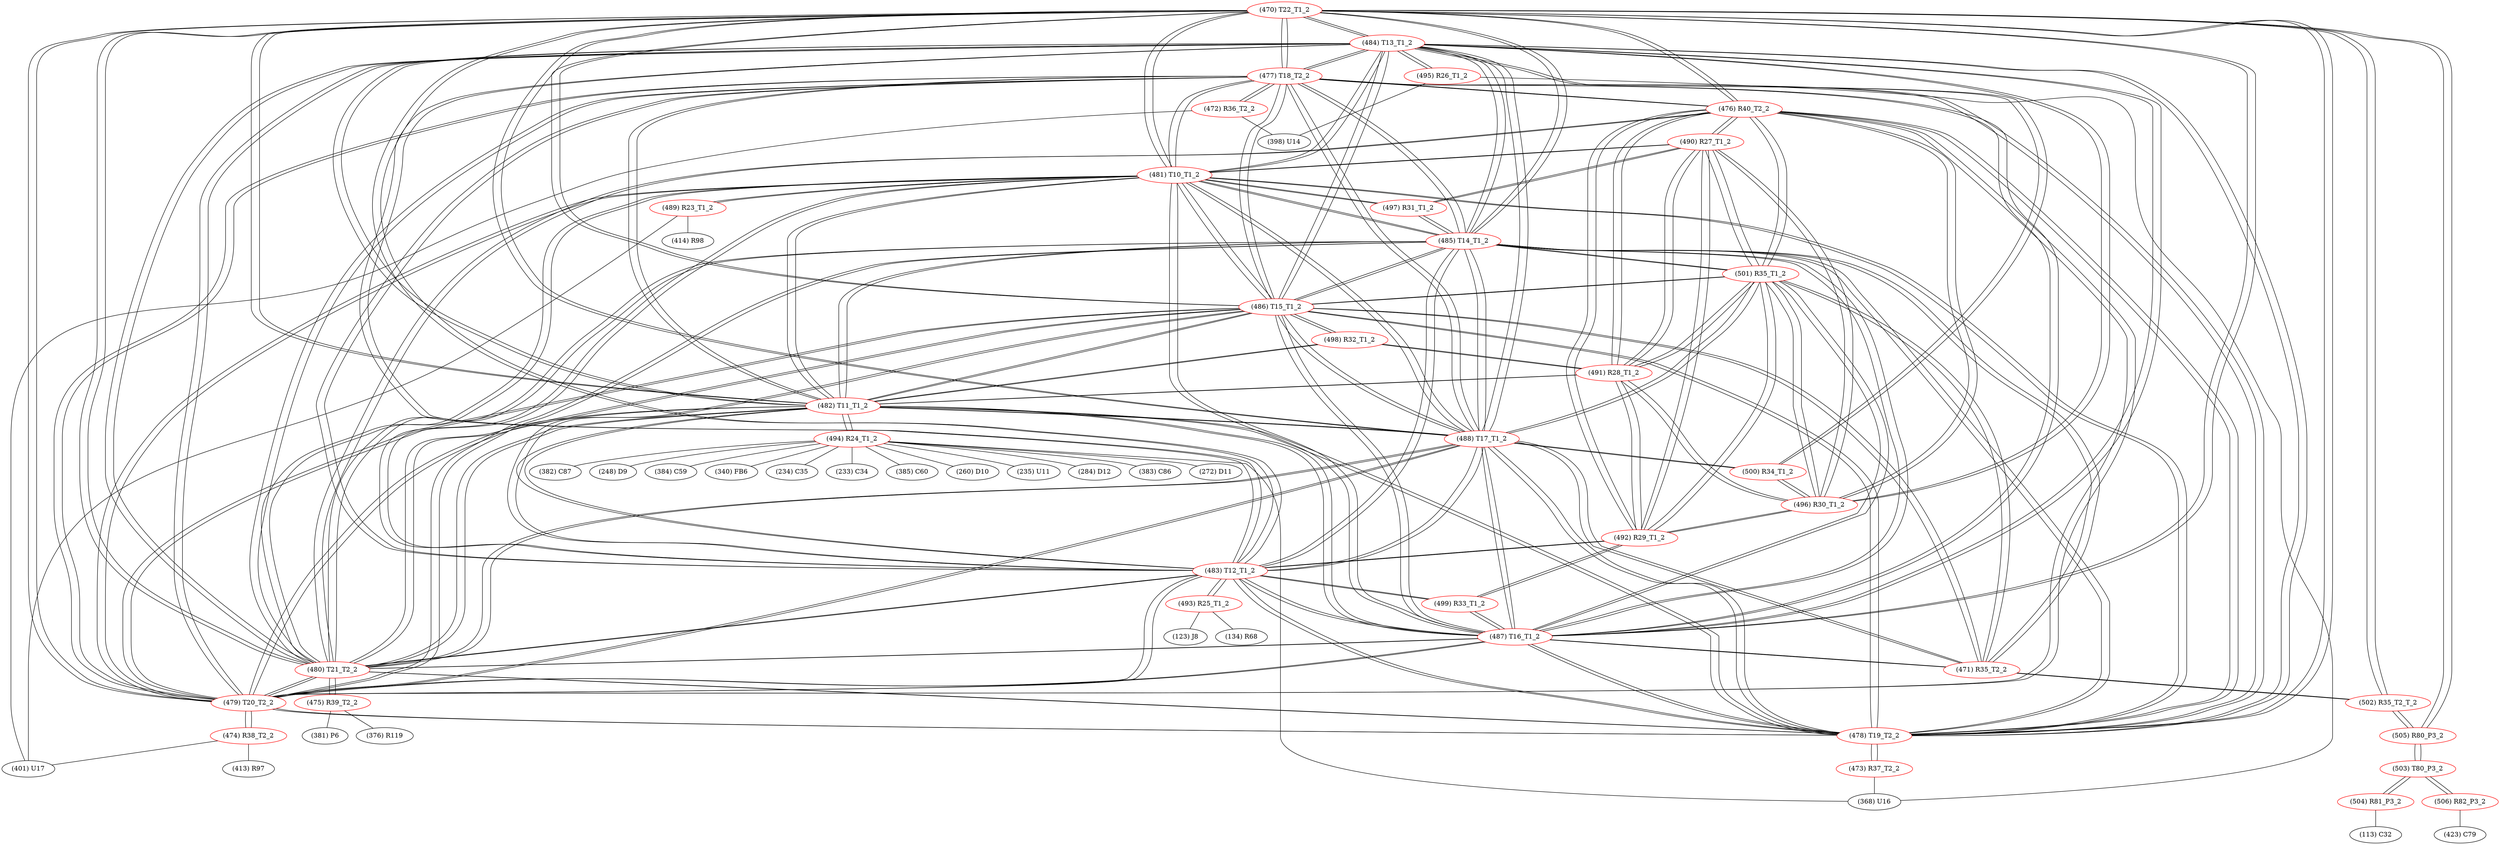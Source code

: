 graph {
	470 [label="(470) T22_T1_2" color=red]
	484 [label="(484) T13_T1_2"]
	477 [label="(477) T18_T2_2"]
	478 [label="(478) T19_T2_2"]
	483 [label="(483) T12_T1_2"]
	486 [label="(486) T15_T1_2"]
	485 [label="(485) T14_T1_2"]
	479 [label="(479) T20_T2_2"]
	480 [label="(480) T21_T2_2"]
	482 [label="(482) T11_T1_2"]
	481 [label="(481) T10_T1_2"]
	487 [label="(487) T16_T1_2"]
	488 [label="(488) T17_T1_2"]
	476 [label="(476) R40_T2_2"]
	505 [label="(505) R80_P3_2"]
	502 [label="(502) R35_T2_T_2"]
	471 [label="(471) R35_T2_2" color=red]
	486 [label="(486) T15_T1_2"]
	487 [label="(487) T16_T1_2"]
	485 [label="(485) T14_T1_2"]
	488 [label="(488) T17_T1_2"]
	501 [label="(501) R35_T1_2"]
	502 [label="(502) R35_T2_T_2"]
	472 [label="(472) R36_T2_2" color=red]
	401 [label="(401) U17"]
	398 [label="(398) U14"]
	477 [label="(477) T18_T2_2"]
	473 [label="(473) R37_T2_2" color=red]
	368 [label="(368) U16"]
	478 [label="(478) T19_T2_2"]
	474 [label="(474) R38_T2_2" color=red]
	413 [label="(413) R97"]
	401 [label="(401) U17"]
	479 [label="(479) T20_T2_2"]
	475 [label="(475) R39_T2_2" color=red]
	381 [label="(381) P6"]
	376 [label="(376) R119"]
	480 [label="(480) T21_T2_2"]
	476 [label="(476) R40_T2_2" color=red]
	478 [label="(478) T19_T2_2"]
	479 [label="(479) T20_T2_2"]
	480 [label="(480) T21_T2_2"]
	470 [label="(470) T22_T1_2"]
	477 [label="(477) T18_T2_2"]
	492 [label="(492) R29_T1_2"]
	491 [label="(491) R28_T1_2"]
	496 [label="(496) R30_T1_2"]
	490 [label="(490) R27_T1_2"]
	501 [label="(501) R35_T1_2"]
	477 [label="(477) T18_T2_2" color=red]
	484 [label="(484) T13_T1_2"]
	478 [label="(478) T19_T2_2"]
	483 [label="(483) T12_T1_2"]
	486 [label="(486) T15_T1_2"]
	485 [label="(485) T14_T1_2"]
	479 [label="(479) T20_T2_2"]
	480 [label="(480) T21_T2_2"]
	482 [label="(482) T11_T1_2"]
	481 [label="(481) T10_T1_2"]
	470 [label="(470) T22_T1_2"]
	487 [label="(487) T16_T1_2"]
	488 [label="(488) T17_T1_2"]
	476 [label="(476) R40_T2_2"]
	472 [label="(472) R36_T2_2"]
	478 [label="(478) T19_T2_2" color=red]
	484 [label="(484) T13_T1_2"]
	477 [label="(477) T18_T2_2"]
	483 [label="(483) T12_T1_2"]
	486 [label="(486) T15_T1_2"]
	485 [label="(485) T14_T1_2"]
	479 [label="(479) T20_T2_2"]
	480 [label="(480) T21_T2_2"]
	482 [label="(482) T11_T1_2"]
	481 [label="(481) T10_T1_2"]
	470 [label="(470) T22_T1_2"]
	487 [label="(487) T16_T1_2"]
	488 [label="(488) T17_T1_2"]
	476 [label="(476) R40_T2_2"]
	473 [label="(473) R37_T2_2"]
	479 [label="(479) T20_T2_2" color=red]
	484 [label="(484) T13_T1_2"]
	477 [label="(477) T18_T2_2"]
	478 [label="(478) T19_T2_2"]
	483 [label="(483) T12_T1_2"]
	486 [label="(486) T15_T1_2"]
	485 [label="(485) T14_T1_2"]
	480 [label="(480) T21_T2_2"]
	482 [label="(482) T11_T1_2"]
	481 [label="(481) T10_T1_2"]
	470 [label="(470) T22_T1_2"]
	487 [label="(487) T16_T1_2"]
	488 [label="(488) T17_T1_2"]
	476 [label="(476) R40_T2_2"]
	474 [label="(474) R38_T2_2"]
	480 [label="(480) T21_T2_2" color=red]
	484 [label="(484) T13_T1_2"]
	477 [label="(477) T18_T2_2"]
	478 [label="(478) T19_T2_2"]
	483 [label="(483) T12_T1_2"]
	486 [label="(486) T15_T1_2"]
	485 [label="(485) T14_T1_2"]
	479 [label="(479) T20_T2_2"]
	482 [label="(482) T11_T1_2"]
	481 [label="(481) T10_T1_2"]
	470 [label="(470) T22_T1_2"]
	487 [label="(487) T16_T1_2"]
	488 [label="(488) T17_T1_2"]
	476 [label="(476) R40_T2_2"]
	475 [label="(475) R39_T2_2"]
	481 [label="(481) T10_T1_2" color=red]
	484 [label="(484) T13_T1_2"]
	477 [label="(477) T18_T2_2"]
	478 [label="(478) T19_T2_2"]
	483 [label="(483) T12_T1_2"]
	486 [label="(486) T15_T1_2"]
	485 [label="(485) T14_T1_2"]
	479 [label="(479) T20_T2_2"]
	480 [label="(480) T21_T2_2"]
	482 [label="(482) T11_T1_2"]
	470 [label="(470) T22_T1_2"]
	487 [label="(487) T16_T1_2"]
	488 [label="(488) T17_T1_2"]
	489 [label="(489) R23_T1_2"]
	490 [label="(490) R27_T1_2"]
	497 [label="(497) R31_T1_2"]
	482 [label="(482) T11_T1_2" color=red]
	484 [label="(484) T13_T1_2"]
	477 [label="(477) T18_T2_2"]
	478 [label="(478) T19_T2_2"]
	483 [label="(483) T12_T1_2"]
	486 [label="(486) T15_T1_2"]
	485 [label="(485) T14_T1_2"]
	479 [label="(479) T20_T2_2"]
	480 [label="(480) T21_T2_2"]
	481 [label="(481) T10_T1_2"]
	470 [label="(470) T22_T1_2"]
	487 [label="(487) T16_T1_2"]
	488 [label="(488) T17_T1_2"]
	494 [label="(494) R24_T1_2"]
	498 [label="(498) R32_T1_2"]
	491 [label="(491) R28_T1_2"]
	483 [label="(483) T12_T1_2" color=red]
	484 [label="(484) T13_T1_2"]
	477 [label="(477) T18_T2_2"]
	478 [label="(478) T19_T2_2"]
	486 [label="(486) T15_T1_2"]
	485 [label="(485) T14_T1_2"]
	479 [label="(479) T20_T2_2"]
	480 [label="(480) T21_T2_2"]
	482 [label="(482) T11_T1_2"]
	481 [label="(481) T10_T1_2"]
	470 [label="(470) T22_T1_2"]
	487 [label="(487) T16_T1_2"]
	488 [label="(488) T17_T1_2"]
	499 [label="(499) R33_T1_2"]
	492 [label="(492) R29_T1_2"]
	493 [label="(493) R25_T1_2"]
	484 [label="(484) T13_T1_2" color=red]
	477 [label="(477) T18_T2_2"]
	478 [label="(478) T19_T2_2"]
	483 [label="(483) T12_T1_2"]
	486 [label="(486) T15_T1_2"]
	485 [label="(485) T14_T1_2"]
	479 [label="(479) T20_T2_2"]
	480 [label="(480) T21_T2_2"]
	482 [label="(482) T11_T1_2"]
	481 [label="(481) T10_T1_2"]
	470 [label="(470) T22_T1_2"]
	487 [label="(487) T16_T1_2"]
	488 [label="(488) T17_T1_2"]
	496 [label="(496) R30_T1_2"]
	500 [label="(500) R34_T1_2"]
	495 [label="(495) R26_T1_2"]
	485 [label="(485) T14_T1_2" color=red]
	484 [label="(484) T13_T1_2"]
	477 [label="(477) T18_T2_2"]
	478 [label="(478) T19_T2_2"]
	483 [label="(483) T12_T1_2"]
	486 [label="(486) T15_T1_2"]
	479 [label="(479) T20_T2_2"]
	480 [label="(480) T21_T2_2"]
	482 [label="(482) T11_T1_2"]
	481 [label="(481) T10_T1_2"]
	470 [label="(470) T22_T1_2"]
	487 [label="(487) T16_T1_2"]
	488 [label="(488) T17_T1_2"]
	471 [label="(471) R35_T2_2"]
	501 [label="(501) R35_T1_2"]
	497 [label="(497) R31_T1_2"]
	486 [label="(486) T15_T1_2" color=red]
	484 [label="(484) T13_T1_2"]
	477 [label="(477) T18_T2_2"]
	478 [label="(478) T19_T2_2"]
	483 [label="(483) T12_T1_2"]
	485 [label="(485) T14_T1_2"]
	479 [label="(479) T20_T2_2"]
	480 [label="(480) T21_T2_2"]
	482 [label="(482) T11_T1_2"]
	481 [label="(481) T10_T1_2"]
	470 [label="(470) T22_T1_2"]
	487 [label="(487) T16_T1_2"]
	488 [label="(488) T17_T1_2"]
	471 [label="(471) R35_T2_2"]
	501 [label="(501) R35_T1_2"]
	498 [label="(498) R32_T1_2"]
	487 [label="(487) T16_T1_2" color=red]
	484 [label="(484) T13_T1_2"]
	477 [label="(477) T18_T2_2"]
	478 [label="(478) T19_T2_2"]
	483 [label="(483) T12_T1_2"]
	486 [label="(486) T15_T1_2"]
	485 [label="(485) T14_T1_2"]
	479 [label="(479) T20_T2_2"]
	480 [label="(480) T21_T2_2"]
	482 [label="(482) T11_T1_2"]
	481 [label="(481) T10_T1_2"]
	470 [label="(470) T22_T1_2"]
	488 [label="(488) T17_T1_2"]
	471 [label="(471) R35_T2_2"]
	501 [label="(501) R35_T1_2"]
	499 [label="(499) R33_T1_2"]
	488 [label="(488) T17_T1_2" color=red]
	484 [label="(484) T13_T1_2"]
	477 [label="(477) T18_T2_2"]
	478 [label="(478) T19_T2_2"]
	483 [label="(483) T12_T1_2"]
	486 [label="(486) T15_T1_2"]
	485 [label="(485) T14_T1_2"]
	479 [label="(479) T20_T2_2"]
	480 [label="(480) T21_T2_2"]
	482 [label="(482) T11_T1_2"]
	481 [label="(481) T10_T1_2"]
	470 [label="(470) T22_T1_2"]
	487 [label="(487) T16_T1_2"]
	471 [label="(471) R35_T2_2"]
	501 [label="(501) R35_T1_2"]
	500 [label="(500) R34_T1_2"]
	489 [label="(489) R23_T1_2" color=red]
	414 [label="(414) R98"]
	401 [label="(401) U17"]
	481 [label="(481) T10_T1_2"]
	490 [label="(490) R27_T1_2" color=red]
	476 [label="(476) R40_T2_2"]
	492 [label="(492) R29_T1_2"]
	491 [label="(491) R28_T1_2"]
	496 [label="(496) R30_T1_2"]
	501 [label="(501) R35_T1_2"]
	481 [label="(481) T10_T1_2"]
	497 [label="(497) R31_T1_2"]
	491 [label="(491) R28_T1_2" color=red]
	476 [label="(476) R40_T2_2"]
	492 [label="(492) R29_T1_2"]
	496 [label="(496) R30_T1_2"]
	490 [label="(490) R27_T1_2"]
	501 [label="(501) R35_T1_2"]
	498 [label="(498) R32_T1_2"]
	482 [label="(482) T11_T1_2"]
	492 [label="(492) R29_T1_2" color=red]
	476 [label="(476) R40_T2_2"]
	491 [label="(491) R28_T1_2"]
	496 [label="(496) R30_T1_2"]
	490 [label="(490) R27_T1_2"]
	501 [label="(501) R35_T1_2"]
	499 [label="(499) R33_T1_2"]
	483 [label="(483) T12_T1_2"]
	493 [label="(493) R25_T1_2" color=red]
	134 [label="(134) R68"]
	123 [label="(123) J8"]
	483 [label="(483) T12_T1_2"]
	494 [label="(494) R24_T1_2" color=red]
	284 [label="(284) D12"]
	383 [label="(383) C86"]
	272 [label="(272) D11"]
	382 [label="(382) C87"]
	248 [label="(248) D9"]
	384 [label="(384) C59"]
	340 [label="(340) FB6"]
	234 [label="(234) C35"]
	233 [label="(233) C34"]
	368 [label="(368) U16"]
	385 [label="(385) C60"]
	260 [label="(260) D10"]
	235 [label="(235) U11"]
	482 [label="(482) T11_T1_2"]
	495 [label="(495) R26_T1_2" color=red]
	398 [label="(398) U14"]
	368 [label="(368) U16"]
	484 [label="(484) T13_T1_2"]
	496 [label="(496) R30_T1_2" color=red]
	476 [label="(476) R40_T2_2"]
	492 [label="(492) R29_T1_2"]
	491 [label="(491) R28_T1_2"]
	490 [label="(490) R27_T1_2"]
	501 [label="(501) R35_T1_2"]
	500 [label="(500) R34_T1_2"]
	484 [label="(484) T13_T1_2"]
	497 [label="(497) R31_T1_2" color=red]
	490 [label="(490) R27_T1_2"]
	481 [label="(481) T10_T1_2"]
	485 [label="(485) T14_T1_2"]
	498 [label="(498) R32_T1_2" color=red]
	486 [label="(486) T15_T1_2"]
	482 [label="(482) T11_T1_2"]
	491 [label="(491) R28_T1_2"]
	499 [label="(499) R33_T1_2" color=red]
	487 [label="(487) T16_T1_2"]
	483 [label="(483) T12_T1_2"]
	492 [label="(492) R29_T1_2"]
	500 [label="(500) R34_T1_2" color=red]
	488 [label="(488) T17_T1_2"]
	496 [label="(496) R30_T1_2"]
	484 [label="(484) T13_T1_2"]
	501 [label="(501) R35_T1_2" color=red]
	486 [label="(486) T15_T1_2"]
	487 [label="(487) T16_T1_2"]
	485 [label="(485) T14_T1_2"]
	488 [label="(488) T17_T1_2"]
	471 [label="(471) R35_T2_2"]
	476 [label="(476) R40_T2_2"]
	492 [label="(492) R29_T1_2"]
	491 [label="(491) R28_T1_2"]
	496 [label="(496) R30_T1_2"]
	490 [label="(490) R27_T1_2"]
	502 [label="(502) R35_T2_T_2" color=red]
	471 [label="(471) R35_T2_2"]
	505 [label="(505) R80_P3_2"]
	470 [label="(470) T22_T1_2"]
	503 [label="(503) T80_P3_2" color=red]
	504 [label="(504) R81_P3_2"]
	506 [label="(506) R82_P3_2"]
	505 [label="(505) R80_P3_2"]
	504 [label="(504) R81_P3_2" color=red]
	503 [label="(503) T80_P3_2"]
	113 [label="(113) C32"]
	505 [label="(505) R80_P3_2" color=red]
	470 [label="(470) T22_T1_2"]
	502 [label="(502) R35_T2_T_2"]
	503 [label="(503) T80_P3_2"]
	506 [label="(506) R82_P3_2" color=red]
	423 [label="(423) C79"]
	503 [label="(503) T80_P3_2"]
	470 -- 484
	470 -- 477
	470 -- 478
	470 -- 483
	470 -- 486
	470 -- 485
	470 -- 479
	470 -- 480
	470 -- 482
	470 -- 481
	470 -- 487
	470 -- 488
	470 -- 476
	470 -- 505
	470 -- 502
	471 -- 486
	471 -- 487
	471 -- 485
	471 -- 488
	471 -- 501
	471 -- 502
	472 -- 401
	472 -- 398
	472 -- 477
	473 -- 368
	473 -- 478
	474 -- 413
	474 -- 401
	474 -- 479
	475 -- 381
	475 -- 376
	475 -- 480
	476 -- 478
	476 -- 479
	476 -- 480
	476 -- 470
	476 -- 477
	476 -- 492
	476 -- 491
	476 -- 496
	476 -- 490
	476 -- 501
	477 -- 484
	477 -- 478
	477 -- 483
	477 -- 486
	477 -- 485
	477 -- 479
	477 -- 480
	477 -- 482
	477 -- 481
	477 -- 470
	477 -- 487
	477 -- 488
	477 -- 476
	477 -- 472
	478 -- 484
	478 -- 477
	478 -- 483
	478 -- 486
	478 -- 485
	478 -- 479
	478 -- 480
	478 -- 482
	478 -- 481
	478 -- 470
	478 -- 487
	478 -- 488
	478 -- 476
	478 -- 473
	479 -- 484
	479 -- 477
	479 -- 478
	479 -- 483
	479 -- 486
	479 -- 485
	479 -- 480
	479 -- 482
	479 -- 481
	479 -- 470
	479 -- 487
	479 -- 488
	479 -- 476
	479 -- 474
	480 -- 484
	480 -- 477
	480 -- 478
	480 -- 483
	480 -- 486
	480 -- 485
	480 -- 479
	480 -- 482
	480 -- 481
	480 -- 470
	480 -- 487
	480 -- 488
	480 -- 476
	480 -- 475
	481 -- 484
	481 -- 477
	481 -- 478
	481 -- 483
	481 -- 486
	481 -- 485
	481 -- 479
	481 -- 480
	481 -- 482
	481 -- 470
	481 -- 487
	481 -- 488
	481 -- 489
	481 -- 490
	481 -- 497
	482 -- 484
	482 -- 477
	482 -- 478
	482 -- 483
	482 -- 486
	482 -- 485
	482 -- 479
	482 -- 480
	482 -- 481
	482 -- 470
	482 -- 487
	482 -- 488
	482 -- 494
	482 -- 498
	482 -- 491
	483 -- 484
	483 -- 477
	483 -- 478
	483 -- 486
	483 -- 485
	483 -- 479
	483 -- 480
	483 -- 482
	483 -- 481
	483 -- 470
	483 -- 487
	483 -- 488
	483 -- 499
	483 -- 492
	483 -- 493
	484 -- 477
	484 -- 478
	484 -- 483
	484 -- 486
	484 -- 485
	484 -- 479
	484 -- 480
	484 -- 482
	484 -- 481
	484 -- 470
	484 -- 487
	484 -- 488
	484 -- 496
	484 -- 500
	484 -- 495
	485 -- 484
	485 -- 477
	485 -- 478
	485 -- 483
	485 -- 486
	485 -- 479
	485 -- 480
	485 -- 482
	485 -- 481
	485 -- 470
	485 -- 487
	485 -- 488
	485 -- 471
	485 -- 501
	485 -- 497
	486 -- 484
	486 -- 477
	486 -- 478
	486 -- 483
	486 -- 485
	486 -- 479
	486 -- 480
	486 -- 482
	486 -- 481
	486 -- 470
	486 -- 487
	486 -- 488
	486 -- 471
	486 -- 501
	486 -- 498
	487 -- 484
	487 -- 477
	487 -- 478
	487 -- 483
	487 -- 486
	487 -- 485
	487 -- 479
	487 -- 480
	487 -- 482
	487 -- 481
	487 -- 470
	487 -- 488
	487 -- 471
	487 -- 501
	487 -- 499
	488 -- 484
	488 -- 477
	488 -- 478
	488 -- 483
	488 -- 486
	488 -- 485
	488 -- 479
	488 -- 480
	488 -- 482
	488 -- 481
	488 -- 470
	488 -- 487
	488 -- 471
	488 -- 501
	488 -- 500
	489 -- 414
	489 -- 401
	489 -- 481
	490 -- 476
	490 -- 492
	490 -- 491
	490 -- 496
	490 -- 501
	490 -- 481
	490 -- 497
	491 -- 476
	491 -- 492
	491 -- 496
	491 -- 490
	491 -- 501
	491 -- 498
	491 -- 482
	492 -- 476
	492 -- 491
	492 -- 496
	492 -- 490
	492 -- 501
	492 -- 499
	492 -- 483
	493 -- 134
	493 -- 123
	493 -- 483
	494 -- 284
	494 -- 383
	494 -- 272
	494 -- 382
	494 -- 248
	494 -- 384
	494 -- 340
	494 -- 234
	494 -- 233
	494 -- 368
	494 -- 385
	494 -- 260
	494 -- 235
	494 -- 482
	495 -- 398
	495 -- 368
	495 -- 484
	496 -- 476
	496 -- 492
	496 -- 491
	496 -- 490
	496 -- 501
	496 -- 500
	496 -- 484
	497 -- 490
	497 -- 481
	497 -- 485
	498 -- 486
	498 -- 482
	498 -- 491
	499 -- 487
	499 -- 483
	499 -- 492
	500 -- 488
	500 -- 496
	500 -- 484
	501 -- 486
	501 -- 487
	501 -- 485
	501 -- 488
	501 -- 471
	501 -- 476
	501 -- 492
	501 -- 491
	501 -- 496
	501 -- 490
	502 -- 471
	502 -- 505
	502 -- 470
	503 -- 504
	503 -- 506
	503 -- 505
	504 -- 503
	504 -- 113
	505 -- 470
	505 -- 502
	505 -- 503
	506 -- 423
	506 -- 503
}